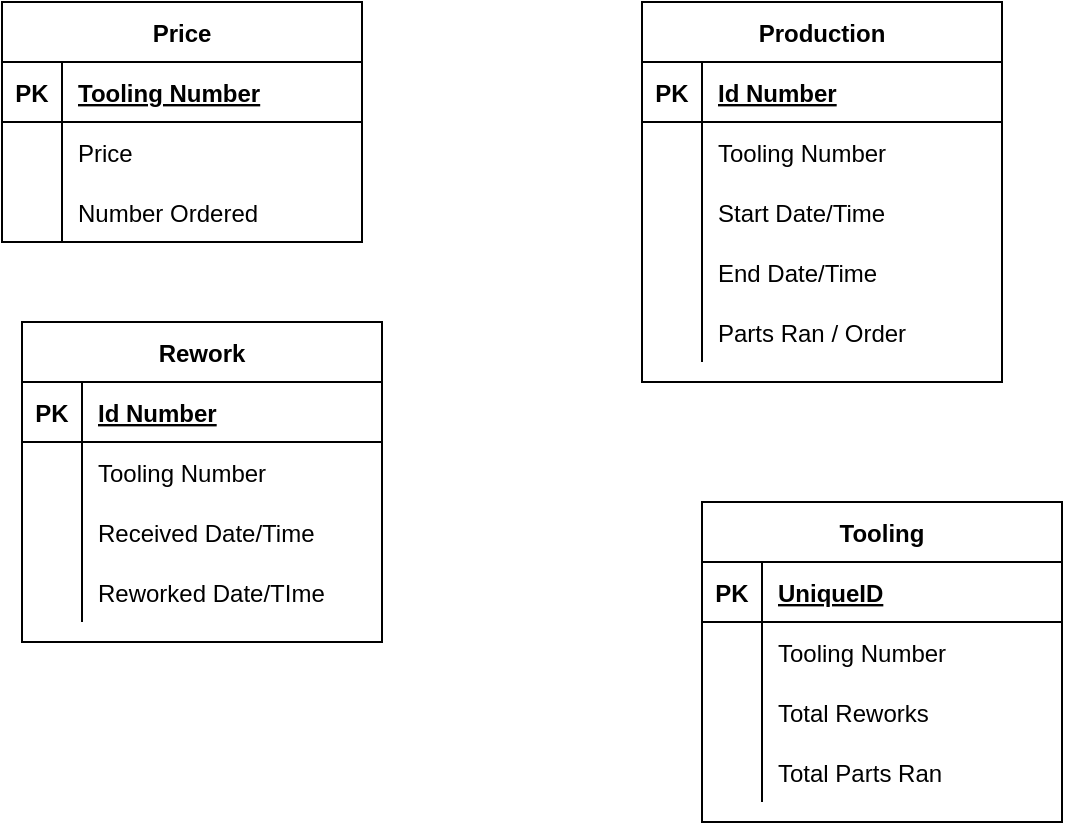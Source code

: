 <mxfile version="18.0.6" type="github">
  <diagram id="RRENwskyRE9DYIHY2a2I" name="Page-1">
    <mxGraphModel dx="1422" dy="762" grid="1" gridSize="10" guides="1" tooltips="1" connect="1" arrows="1" fold="1" page="1" pageScale="1" pageWidth="1100" pageHeight="850" math="0" shadow="0">
      <root>
        <mxCell id="0" />
        <mxCell id="1" parent="0" />
        <mxCell id="9quEckpze-EntwLiXoMf-18" value="Price" style="shape=table;startSize=30;container=1;collapsible=1;childLayout=tableLayout;fixedRows=1;rowLines=0;fontStyle=1;align=center;resizeLast=1;" parent="1" vertex="1">
          <mxGeometry x="110" y="110" width="180" height="120" as="geometry" />
        </mxCell>
        <mxCell id="9quEckpze-EntwLiXoMf-19" value="" style="shape=tableRow;horizontal=0;startSize=0;swimlaneHead=0;swimlaneBody=0;fillColor=none;collapsible=0;dropTarget=0;points=[[0,0.5],[1,0.5]];portConstraint=eastwest;top=0;left=0;right=0;bottom=1;" parent="9quEckpze-EntwLiXoMf-18" vertex="1">
          <mxGeometry y="30" width="180" height="30" as="geometry" />
        </mxCell>
        <mxCell id="9quEckpze-EntwLiXoMf-20" value="PK" style="shape=partialRectangle;connectable=0;fillColor=none;top=0;left=0;bottom=0;right=0;fontStyle=1;overflow=hidden;" parent="9quEckpze-EntwLiXoMf-19" vertex="1">
          <mxGeometry width="30" height="30" as="geometry">
            <mxRectangle width="30" height="30" as="alternateBounds" />
          </mxGeometry>
        </mxCell>
        <mxCell id="9quEckpze-EntwLiXoMf-21" value="Tooling Number" style="shape=partialRectangle;connectable=0;fillColor=none;top=0;left=0;bottom=0;right=0;align=left;spacingLeft=6;fontStyle=5;overflow=hidden;" parent="9quEckpze-EntwLiXoMf-19" vertex="1">
          <mxGeometry x="30" width="150" height="30" as="geometry">
            <mxRectangle width="150" height="30" as="alternateBounds" />
          </mxGeometry>
        </mxCell>
        <mxCell id="9quEckpze-EntwLiXoMf-25" value="" style="shape=tableRow;horizontal=0;startSize=0;swimlaneHead=0;swimlaneBody=0;fillColor=none;collapsible=0;dropTarget=0;points=[[0,0.5],[1,0.5]];portConstraint=eastwest;top=0;left=0;right=0;bottom=0;" parent="9quEckpze-EntwLiXoMf-18" vertex="1">
          <mxGeometry y="60" width="180" height="30" as="geometry" />
        </mxCell>
        <mxCell id="9quEckpze-EntwLiXoMf-26" value="" style="shape=partialRectangle;connectable=0;fillColor=none;top=0;left=0;bottom=0;right=0;editable=1;overflow=hidden;" parent="9quEckpze-EntwLiXoMf-25" vertex="1">
          <mxGeometry width="30" height="30" as="geometry">
            <mxRectangle width="30" height="30" as="alternateBounds" />
          </mxGeometry>
        </mxCell>
        <mxCell id="9quEckpze-EntwLiXoMf-27" value="Price" style="shape=partialRectangle;connectable=0;fillColor=none;top=0;left=0;bottom=0;right=0;align=left;spacingLeft=6;overflow=hidden;" parent="9quEckpze-EntwLiXoMf-25" vertex="1">
          <mxGeometry x="30" width="150" height="30" as="geometry">
            <mxRectangle width="150" height="30" as="alternateBounds" />
          </mxGeometry>
        </mxCell>
        <mxCell id="ueJi9EMiJd0sBEd1nQDv-48" value="" style="shape=tableRow;horizontal=0;startSize=0;swimlaneHead=0;swimlaneBody=0;fillColor=none;collapsible=0;dropTarget=0;points=[[0,0.5],[1,0.5]];portConstraint=eastwest;top=0;left=0;right=0;bottom=0;" parent="9quEckpze-EntwLiXoMf-18" vertex="1">
          <mxGeometry y="90" width="180" height="30" as="geometry" />
        </mxCell>
        <mxCell id="ueJi9EMiJd0sBEd1nQDv-49" value="" style="shape=partialRectangle;connectable=0;fillColor=none;top=0;left=0;bottom=0;right=0;editable=1;overflow=hidden;" parent="ueJi9EMiJd0sBEd1nQDv-48" vertex="1">
          <mxGeometry width="30" height="30" as="geometry">
            <mxRectangle width="30" height="30" as="alternateBounds" />
          </mxGeometry>
        </mxCell>
        <mxCell id="ueJi9EMiJd0sBEd1nQDv-50" value="Number Ordered" style="shape=partialRectangle;connectable=0;fillColor=none;top=0;left=0;bottom=0;right=0;align=left;spacingLeft=6;overflow=hidden;" parent="ueJi9EMiJd0sBEd1nQDv-48" vertex="1">
          <mxGeometry x="30" width="150" height="30" as="geometry">
            <mxRectangle width="150" height="30" as="alternateBounds" />
          </mxGeometry>
        </mxCell>
        <mxCell id="ueJi9EMiJd0sBEd1nQDv-1" value="Rework" style="shape=table;startSize=30;container=1;collapsible=1;childLayout=tableLayout;fixedRows=1;rowLines=0;fontStyle=1;align=center;resizeLast=1;" parent="1" vertex="1">
          <mxGeometry x="120" y="270" width="180" height="160" as="geometry" />
        </mxCell>
        <mxCell id="ueJi9EMiJd0sBEd1nQDv-2" value="" style="shape=tableRow;horizontal=0;startSize=0;swimlaneHead=0;swimlaneBody=0;fillColor=none;collapsible=0;dropTarget=0;points=[[0,0.5],[1,0.5]];portConstraint=eastwest;top=0;left=0;right=0;bottom=1;" parent="ueJi9EMiJd0sBEd1nQDv-1" vertex="1">
          <mxGeometry y="30" width="180" height="30" as="geometry" />
        </mxCell>
        <mxCell id="ueJi9EMiJd0sBEd1nQDv-3" value="PK" style="shape=partialRectangle;connectable=0;fillColor=none;top=0;left=0;bottom=0;right=0;fontStyle=1;overflow=hidden;" parent="ueJi9EMiJd0sBEd1nQDv-2" vertex="1">
          <mxGeometry width="30" height="30" as="geometry">
            <mxRectangle width="30" height="30" as="alternateBounds" />
          </mxGeometry>
        </mxCell>
        <mxCell id="ueJi9EMiJd0sBEd1nQDv-4" value="Id Number" style="shape=partialRectangle;connectable=0;fillColor=none;top=0;left=0;bottom=0;right=0;align=left;spacingLeft=6;fontStyle=5;overflow=hidden;" parent="ueJi9EMiJd0sBEd1nQDv-2" vertex="1">
          <mxGeometry x="30" width="150" height="30" as="geometry">
            <mxRectangle width="150" height="30" as="alternateBounds" />
          </mxGeometry>
        </mxCell>
        <mxCell id="ueJi9EMiJd0sBEd1nQDv-61" value="" style="shape=tableRow;horizontal=0;startSize=0;swimlaneHead=0;swimlaneBody=0;fillColor=none;collapsible=0;dropTarget=0;points=[[0,0.5],[1,0.5]];portConstraint=eastwest;top=0;left=0;right=0;bottom=0;" parent="ueJi9EMiJd0sBEd1nQDv-1" vertex="1">
          <mxGeometry y="60" width="180" height="30" as="geometry" />
        </mxCell>
        <mxCell id="ueJi9EMiJd0sBEd1nQDv-62" value="" style="shape=partialRectangle;connectable=0;fillColor=none;top=0;left=0;bottom=0;right=0;editable=1;overflow=hidden;" parent="ueJi9EMiJd0sBEd1nQDv-61" vertex="1">
          <mxGeometry width="30" height="30" as="geometry">
            <mxRectangle width="30" height="30" as="alternateBounds" />
          </mxGeometry>
        </mxCell>
        <mxCell id="ueJi9EMiJd0sBEd1nQDv-63" value="Tooling Number" style="shape=partialRectangle;connectable=0;fillColor=none;top=0;left=0;bottom=0;right=0;align=left;spacingLeft=6;overflow=hidden;" parent="ueJi9EMiJd0sBEd1nQDv-61" vertex="1">
          <mxGeometry x="30" width="150" height="30" as="geometry">
            <mxRectangle width="150" height="30" as="alternateBounds" />
          </mxGeometry>
        </mxCell>
        <mxCell id="ueJi9EMiJd0sBEd1nQDv-5" value="" style="shape=tableRow;horizontal=0;startSize=0;swimlaneHead=0;swimlaneBody=0;fillColor=none;collapsible=0;dropTarget=0;points=[[0,0.5],[1,0.5]];portConstraint=eastwest;top=0;left=0;right=0;bottom=0;" parent="ueJi9EMiJd0sBEd1nQDv-1" vertex="1">
          <mxGeometry y="90" width="180" height="30" as="geometry" />
        </mxCell>
        <mxCell id="ueJi9EMiJd0sBEd1nQDv-6" value="" style="shape=partialRectangle;connectable=0;fillColor=none;top=0;left=0;bottom=0;right=0;editable=1;overflow=hidden;" parent="ueJi9EMiJd0sBEd1nQDv-5" vertex="1">
          <mxGeometry width="30" height="30" as="geometry">
            <mxRectangle width="30" height="30" as="alternateBounds" />
          </mxGeometry>
        </mxCell>
        <mxCell id="ueJi9EMiJd0sBEd1nQDv-7" value="Received Date/Time" style="shape=partialRectangle;connectable=0;fillColor=none;top=0;left=0;bottom=0;right=0;align=left;spacingLeft=6;overflow=hidden;" parent="ueJi9EMiJd0sBEd1nQDv-5" vertex="1">
          <mxGeometry x="30" width="150" height="30" as="geometry">
            <mxRectangle width="150" height="30" as="alternateBounds" />
          </mxGeometry>
        </mxCell>
        <mxCell id="ueJi9EMiJd0sBEd1nQDv-8" value="" style="shape=tableRow;horizontal=0;startSize=0;swimlaneHead=0;swimlaneBody=0;fillColor=none;collapsible=0;dropTarget=0;points=[[0,0.5],[1,0.5]];portConstraint=eastwest;top=0;left=0;right=0;bottom=0;" parent="ueJi9EMiJd0sBEd1nQDv-1" vertex="1">
          <mxGeometry y="120" width="180" height="30" as="geometry" />
        </mxCell>
        <mxCell id="ueJi9EMiJd0sBEd1nQDv-9" value="" style="shape=partialRectangle;connectable=0;fillColor=none;top=0;left=0;bottom=0;right=0;editable=1;overflow=hidden;" parent="ueJi9EMiJd0sBEd1nQDv-8" vertex="1">
          <mxGeometry width="30" height="30" as="geometry">
            <mxRectangle width="30" height="30" as="alternateBounds" />
          </mxGeometry>
        </mxCell>
        <mxCell id="ueJi9EMiJd0sBEd1nQDv-10" value="Reworked Date/TIme" style="shape=partialRectangle;connectable=0;fillColor=none;top=0;left=0;bottom=0;right=0;align=left;spacingLeft=6;overflow=hidden;" parent="ueJi9EMiJd0sBEd1nQDv-8" vertex="1">
          <mxGeometry x="30" width="150" height="30" as="geometry">
            <mxRectangle width="150" height="30" as="alternateBounds" />
          </mxGeometry>
        </mxCell>
        <mxCell id="ueJi9EMiJd0sBEd1nQDv-64" value="Production" style="shape=table;startSize=30;container=1;collapsible=1;childLayout=tableLayout;fixedRows=1;rowLines=0;fontStyle=1;align=center;resizeLast=1;" parent="1" vertex="1">
          <mxGeometry x="430" y="110" width="180" height="190" as="geometry" />
        </mxCell>
        <mxCell id="ueJi9EMiJd0sBEd1nQDv-65" value="" style="shape=tableRow;horizontal=0;startSize=0;swimlaneHead=0;swimlaneBody=0;fillColor=none;collapsible=0;dropTarget=0;points=[[0,0.5],[1,0.5]];portConstraint=eastwest;top=0;left=0;right=0;bottom=1;" parent="ueJi9EMiJd0sBEd1nQDv-64" vertex="1">
          <mxGeometry y="30" width="180" height="30" as="geometry" />
        </mxCell>
        <mxCell id="ueJi9EMiJd0sBEd1nQDv-66" value="PK" style="shape=partialRectangle;connectable=0;fillColor=none;top=0;left=0;bottom=0;right=0;fontStyle=1;overflow=hidden;" parent="ueJi9EMiJd0sBEd1nQDv-65" vertex="1">
          <mxGeometry width="30" height="30" as="geometry">
            <mxRectangle width="30" height="30" as="alternateBounds" />
          </mxGeometry>
        </mxCell>
        <mxCell id="ueJi9EMiJd0sBEd1nQDv-67" value="Id Number" style="shape=partialRectangle;connectable=0;fillColor=none;top=0;left=0;bottom=0;right=0;align=left;spacingLeft=6;fontStyle=5;overflow=hidden;" parent="ueJi9EMiJd0sBEd1nQDv-65" vertex="1">
          <mxGeometry x="30" width="150" height="30" as="geometry">
            <mxRectangle width="150" height="30" as="alternateBounds" />
          </mxGeometry>
        </mxCell>
        <mxCell id="ueJi9EMiJd0sBEd1nQDv-68" value="" style="shape=tableRow;horizontal=0;startSize=0;swimlaneHead=0;swimlaneBody=0;fillColor=none;collapsible=0;dropTarget=0;points=[[0,0.5],[1,0.5]];portConstraint=eastwest;top=0;left=0;right=0;bottom=0;" parent="ueJi9EMiJd0sBEd1nQDv-64" vertex="1">
          <mxGeometry y="60" width="180" height="30" as="geometry" />
        </mxCell>
        <mxCell id="ueJi9EMiJd0sBEd1nQDv-69" value="" style="shape=partialRectangle;connectable=0;fillColor=none;top=0;left=0;bottom=0;right=0;editable=1;overflow=hidden;" parent="ueJi9EMiJd0sBEd1nQDv-68" vertex="1">
          <mxGeometry width="30" height="30" as="geometry">
            <mxRectangle width="30" height="30" as="alternateBounds" />
          </mxGeometry>
        </mxCell>
        <mxCell id="ueJi9EMiJd0sBEd1nQDv-70" value="Tooling Number" style="shape=partialRectangle;connectable=0;fillColor=none;top=0;left=0;bottom=0;right=0;align=left;spacingLeft=6;overflow=hidden;" parent="ueJi9EMiJd0sBEd1nQDv-68" vertex="1">
          <mxGeometry x="30" width="150" height="30" as="geometry">
            <mxRectangle width="150" height="30" as="alternateBounds" />
          </mxGeometry>
        </mxCell>
        <mxCell id="ueJi9EMiJd0sBEd1nQDv-71" value="" style="shape=tableRow;horizontal=0;startSize=0;swimlaneHead=0;swimlaneBody=0;fillColor=none;collapsible=0;dropTarget=0;points=[[0,0.5],[1,0.5]];portConstraint=eastwest;top=0;left=0;right=0;bottom=0;" parent="ueJi9EMiJd0sBEd1nQDv-64" vertex="1">
          <mxGeometry y="90" width="180" height="30" as="geometry" />
        </mxCell>
        <mxCell id="ueJi9EMiJd0sBEd1nQDv-72" value="" style="shape=partialRectangle;connectable=0;fillColor=none;top=0;left=0;bottom=0;right=0;editable=1;overflow=hidden;" parent="ueJi9EMiJd0sBEd1nQDv-71" vertex="1">
          <mxGeometry width="30" height="30" as="geometry">
            <mxRectangle width="30" height="30" as="alternateBounds" />
          </mxGeometry>
        </mxCell>
        <mxCell id="ueJi9EMiJd0sBEd1nQDv-73" value="Start Date/Time" style="shape=partialRectangle;connectable=0;fillColor=none;top=0;left=0;bottom=0;right=0;align=left;spacingLeft=6;overflow=hidden;" parent="ueJi9EMiJd0sBEd1nQDv-71" vertex="1">
          <mxGeometry x="30" width="150" height="30" as="geometry">
            <mxRectangle width="150" height="30" as="alternateBounds" />
          </mxGeometry>
        </mxCell>
        <mxCell id="ueJi9EMiJd0sBEd1nQDv-74" value="" style="shape=tableRow;horizontal=0;startSize=0;swimlaneHead=0;swimlaneBody=0;fillColor=none;collapsible=0;dropTarget=0;points=[[0,0.5],[1,0.5]];portConstraint=eastwest;top=0;left=0;right=0;bottom=0;" parent="ueJi9EMiJd0sBEd1nQDv-64" vertex="1">
          <mxGeometry y="120" width="180" height="30" as="geometry" />
        </mxCell>
        <mxCell id="ueJi9EMiJd0sBEd1nQDv-75" value="" style="shape=partialRectangle;connectable=0;fillColor=none;top=0;left=0;bottom=0;right=0;editable=1;overflow=hidden;" parent="ueJi9EMiJd0sBEd1nQDv-74" vertex="1">
          <mxGeometry width="30" height="30" as="geometry">
            <mxRectangle width="30" height="30" as="alternateBounds" />
          </mxGeometry>
        </mxCell>
        <mxCell id="ueJi9EMiJd0sBEd1nQDv-76" value="End Date/Time" style="shape=partialRectangle;connectable=0;fillColor=none;top=0;left=0;bottom=0;right=0;align=left;spacingLeft=6;overflow=hidden;" parent="ueJi9EMiJd0sBEd1nQDv-74" vertex="1">
          <mxGeometry x="30" width="150" height="30" as="geometry">
            <mxRectangle width="150" height="30" as="alternateBounds" />
          </mxGeometry>
        </mxCell>
        <mxCell id="ueJi9EMiJd0sBEd1nQDv-80" value="" style="shape=tableRow;horizontal=0;startSize=0;swimlaneHead=0;swimlaneBody=0;fillColor=none;collapsible=0;dropTarget=0;points=[[0,0.5],[1,0.5]];portConstraint=eastwest;top=0;left=0;right=0;bottom=0;" parent="ueJi9EMiJd0sBEd1nQDv-64" vertex="1">
          <mxGeometry y="150" width="180" height="30" as="geometry" />
        </mxCell>
        <mxCell id="ueJi9EMiJd0sBEd1nQDv-81" value="" style="shape=partialRectangle;connectable=0;fillColor=none;top=0;left=0;bottom=0;right=0;editable=1;overflow=hidden;" parent="ueJi9EMiJd0sBEd1nQDv-80" vertex="1">
          <mxGeometry width="30" height="30" as="geometry">
            <mxRectangle width="30" height="30" as="alternateBounds" />
          </mxGeometry>
        </mxCell>
        <mxCell id="ueJi9EMiJd0sBEd1nQDv-82" value="Parts Ran / Order" style="shape=partialRectangle;connectable=0;fillColor=none;top=0;left=0;bottom=0;right=0;align=left;spacingLeft=6;overflow=hidden;" parent="ueJi9EMiJd0sBEd1nQDv-80" vertex="1">
          <mxGeometry x="30" width="150" height="30" as="geometry">
            <mxRectangle width="150" height="30" as="alternateBounds" />
          </mxGeometry>
        </mxCell>
        <mxCell id="ZVsHlnKPKs3nifp8TrLM-4" value="Tooling" style="shape=table;startSize=30;container=1;collapsible=1;childLayout=tableLayout;fixedRows=1;rowLines=0;fontStyle=1;align=center;resizeLast=1;" vertex="1" parent="1">
          <mxGeometry x="460" y="360" width="180" height="160" as="geometry" />
        </mxCell>
        <mxCell id="ZVsHlnKPKs3nifp8TrLM-5" value="" style="shape=tableRow;horizontal=0;startSize=0;swimlaneHead=0;swimlaneBody=0;fillColor=none;collapsible=0;dropTarget=0;points=[[0,0.5],[1,0.5]];portConstraint=eastwest;top=0;left=0;right=0;bottom=1;" vertex="1" parent="ZVsHlnKPKs3nifp8TrLM-4">
          <mxGeometry y="30" width="180" height="30" as="geometry" />
        </mxCell>
        <mxCell id="ZVsHlnKPKs3nifp8TrLM-6" value="PK" style="shape=partialRectangle;connectable=0;fillColor=none;top=0;left=0;bottom=0;right=0;fontStyle=1;overflow=hidden;" vertex="1" parent="ZVsHlnKPKs3nifp8TrLM-5">
          <mxGeometry width="30" height="30" as="geometry">
            <mxRectangle width="30" height="30" as="alternateBounds" />
          </mxGeometry>
        </mxCell>
        <mxCell id="ZVsHlnKPKs3nifp8TrLM-7" value="UniqueID" style="shape=partialRectangle;connectable=0;fillColor=none;top=0;left=0;bottom=0;right=0;align=left;spacingLeft=6;fontStyle=5;overflow=hidden;" vertex="1" parent="ZVsHlnKPKs3nifp8TrLM-5">
          <mxGeometry x="30" width="150" height="30" as="geometry">
            <mxRectangle width="150" height="30" as="alternateBounds" />
          </mxGeometry>
        </mxCell>
        <mxCell id="ZVsHlnKPKs3nifp8TrLM-14" value="" style="shape=tableRow;horizontal=0;startSize=0;swimlaneHead=0;swimlaneBody=0;fillColor=none;collapsible=0;dropTarget=0;points=[[0,0.5],[1,0.5]];portConstraint=eastwest;top=0;left=0;right=0;bottom=0;" vertex="1" parent="ZVsHlnKPKs3nifp8TrLM-4">
          <mxGeometry y="60" width="180" height="30" as="geometry" />
        </mxCell>
        <mxCell id="ZVsHlnKPKs3nifp8TrLM-15" value="" style="shape=partialRectangle;connectable=0;fillColor=none;top=0;left=0;bottom=0;right=0;editable=1;overflow=hidden;" vertex="1" parent="ZVsHlnKPKs3nifp8TrLM-14">
          <mxGeometry width="30" height="30" as="geometry">
            <mxRectangle width="30" height="30" as="alternateBounds" />
          </mxGeometry>
        </mxCell>
        <mxCell id="ZVsHlnKPKs3nifp8TrLM-16" value="Tooling Number" style="shape=partialRectangle;connectable=0;fillColor=none;top=0;left=0;bottom=0;right=0;align=left;spacingLeft=6;overflow=hidden;" vertex="1" parent="ZVsHlnKPKs3nifp8TrLM-14">
          <mxGeometry x="30" width="150" height="30" as="geometry">
            <mxRectangle width="150" height="30" as="alternateBounds" />
          </mxGeometry>
        </mxCell>
        <mxCell id="ueJi9EMiJd0sBEd1nQDv-54" value="" style="shape=tableRow;horizontal=0;startSize=0;swimlaneHead=0;swimlaneBody=0;fillColor=none;collapsible=0;dropTarget=0;points=[[0,0.5],[1,0.5]];portConstraint=eastwest;top=0;left=0;right=0;bottom=0;" parent="ZVsHlnKPKs3nifp8TrLM-4" vertex="1">
          <mxGeometry y="90" width="180" height="30" as="geometry" />
        </mxCell>
        <mxCell id="ueJi9EMiJd0sBEd1nQDv-55" value="" style="shape=partialRectangle;connectable=0;fillColor=none;top=0;left=0;bottom=0;right=0;editable=1;overflow=hidden;" parent="ueJi9EMiJd0sBEd1nQDv-54" vertex="1">
          <mxGeometry width="30" height="30" as="geometry">
            <mxRectangle width="30" height="30" as="alternateBounds" />
          </mxGeometry>
        </mxCell>
        <mxCell id="ueJi9EMiJd0sBEd1nQDv-56" value="Total Reworks" style="shape=partialRectangle;connectable=0;fillColor=none;top=0;left=0;bottom=0;right=0;align=left;spacingLeft=6;overflow=hidden;" parent="ueJi9EMiJd0sBEd1nQDv-54" vertex="1">
          <mxGeometry x="30" width="150" height="30" as="geometry">
            <mxRectangle width="150" height="30" as="alternateBounds" />
          </mxGeometry>
        </mxCell>
        <mxCell id="ueJi9EMiJd0sBEd1nQDv-77" value="" style="shape=tableRow;horizontal=0;startSize=0;swimlaneHead=0;swimlaneBody=0;fillColor=none;collapsible=0;dropTarget=0;points=[[0,0.5],[1,0.5]];portConstraint=eastwest;top=0;left=0;right=0;bottom=0;" parent="ZVsHlnKPKs3nifp8TrLM-4" vertex="1">
          <mxGeometry y="120" width="180" height="30" as="geometry" />
        </mxCell>
        <mxCell id="ueJi9EMiJd0sBEd1nQDv-78" value="" style="shape=partialRectangle;connectable=0;fillColor=none;top=0;left=0;bottom=0;right=0;editable=1;overflow=hidden;" parent="ueJi9EMiJd0sBEd1nQDv-77" vertex="1">
          <mxGeometry width="30" height="30" as="geometry">
            <mxRectangle width="30" height="30" as="alternateBounds" />
          </mxGeometry>
        </mxCell>
        <mxCell id="ueJi9EMiJd0sBEd1nQDv-79" value="Total Parts Ran" style="shape=partialRectangle;connectable=0;fillColor=none;top=0;left=0;bottom=0;right=0;align=left;spacingLeft=6;overflow=hidden;" parent="ueJi9EMiJd0sBEd1nQDv-77" vertex="1">
          <mxGeometry x="30" width="150" height="30" as="geometry">
            <mxRectangle width="150" height="30" as="alternateBounds" />
          </mxGeometry>
        </mxCell>
      </root>
    </mxGraphModel>
  </diagram>
</mxfile>
